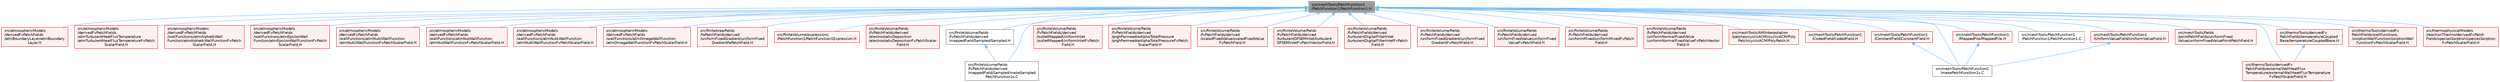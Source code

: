 digraph "src/meshTools/PatchFunction1/PatchFunction1/PatchFunction1.H"
{
 // LATEX_PDF_SIZE
  bgcolor="transparent";
  edge [fontname=Helvetica,fontsize=10,labelfontname=Helvetica,labelfontsize=10];
  node [fontname=Helvetica,fontsize=10,shape=box,height=0.2,width=0.4];
  Node1 [id="Node000001",label="src/meshTools/PatchFunction1\l/PatchFunction1/PatchFunction1.H",height=0.2,width=0.4,color="gray40", fillcolor="grey60", style="filled", fontcolor="black",tooltip=" "];
  Node1 -> Node2 [id="edge1_Node000001_Node000002",dir="back",color="steelblue1",style="solid",tooltip=" "];
  Node2 [id="Node000002",label="src/atmosphericModels\l/derivedFvPatchFields\l/atmBoundaryLayer/atmBoundary\lLayer.H",height=0.2,width=0.4,color="red", fillcolor="#FFF0F0", style="filled",URL="$atmBoundaryLayer_8H.html",tooltip=" "];
  Node1 -> Node12 [id="edge2_Node000001_Node000012",dir="back",color="steelblue1",style="solid",tooltip=" "];
  Node12 [id="Node000012",label="src/atmosphericModels\l/derivedFvPatchFields\l/atmTurbulentHeatFluxTemperature\l/atmTurbulentHeatFluxTemperatureFvPatch\lScalarField.H",height=0.2,width=0.4,color="red", fillcolor="#FFF0F0", style="filled",URL="$atmTurbulentHeatFluxTemperatureFvPatchScalarField_8H.html",tooltip=" "];
  Node1 -> Node14 [id="edge3_Node000001_Node000014",dir="back",color="steelblue1",style="solid",tooltip=" "];
  Node14 [id="Node000014",label="src/atmosphericModels\l/derivedFvPatchFields\l/wallFunctions/atmAlphatkWall\lFunction/atmAlphatkWallFunctionFvPatch\lScalarField.H",height=0.2,width=0.4,color="red", fillcolor="#FFF0F0", style="filled",URL="$atmAlphatkWallFunctionFvPatchScalarField_8H.html",tooltip=" "];
  Node1 -> Node16 [id="edge4_Node000001_Node000016",dir="back",color="steelblue1",style="solid",tooltip=" "];
  Node16 [id="Node000016",label="src/atmosphericModels\l/derivedFvPatchFields\l/wallFunctions/atmEpsilonWall\lFunction/atmEpsilonWallFunctionFvPatch\lScalarField.H",height=0.2,width=0.4,color="red", fillcolor="#FFF0F0", style="filled",URL="$atmEpsilonWallFunctionFvPatchScalarField_8H.html",tooltip=" "];
  Node1 -> Node18 [id="edge5_Node000001_Node000018",dir="back",color="steelblue1",style="solid",tooltip=" "];
  Node18 [id="Node000018",label="src/atmosphericModels\l/derivedFvPatchFields\l/wallFunctions/atmNutUWallFunction\l/atmNutUWallFunctionFvPatchScalarField.H",height=0.2,width=0.4,color="red", fillcolor="#FFF0F0", style="filled",URL="$atmNutUWallFunctionFvPatchScalarField_8H.html",tooltip=" "];
  Node1 -> Node20 [id="edge6_Node000001_Node000020",dir="back",color="steelblue1",style="solid",tooltip=" "];
  Node20 [id="Node000020",label="src/atmosphericModels\l/derivedFvPatchFields\l/wallFunctions/atmNutWallFunction\l/atmNutWallFunctionFvPatchScalarField.H",height=0.2,width=0.4,color="red", fillcolor="#FFF0F0", style="filled",URL="$atmNutWallFunctionFvPatchScalarField_8H.html",tooltip=" "];
  Node1 -> Node22 [id="edge7_Node000001_Node000022",dir="back",color="steelblue1",style="solid",tooltip=" "];
  Node22 [id="Node000022",label="src/atmosphericModels\l/derivedFvPatchFields\l/wallFunctions/atmNutkWallFunction\l/atmNutkWallFunctionFvPatchScalarField.H",height=0.2,width=0.4,color="red", fillcolor="#FFF0F0", style="filled",URL="$atmNutkWallFunctionFvPatchScalarField_8H.html",tooltip=" "];
  Node1 -> Node24 [id="edge8_Node000001_Node000024",dir="back",color="steelblue1",style="solid",tooltip=" "];
  Node24 [id="Node000024",label="src/atmosphericModels\l/derivedFvPatchFields\l/wallFunctions/atmOmegaWallFunction\l/atmOmegaWallFunctionFvPatchScalarField.H",height=0.2,width=0.4,color="red", fillcolor="#FFF0F0", style="filled",URL="$atmOmegaWallFunctionFvPatchScalarField_8H.html",tooltip=" "];
  Node1 -> Node26 [id="edge9_Node000001_Node000026",dir="back",color="steelblue1",style="solid",tooltip=" "];
  Node26 [id="Node000026",label="src/finiteArea/fields\l/faPatchFields/derived\l/uniformFixedGradient/uniformFixed\lGradientFaPatchField.H",height=0.2,width=0.4,color="red", fillcolor="#FFF0F0", style="filled",URL="$uniformFixedGradientFaPatchField_8H.html",tooltip=" "];
  Node1 -> Node29 [id="edge10_Node000001_Node000029",dir="back",color="steelblue1",style="solid",tooltip=" "];
  Node29 [id="Node000029",label="src/finiteVolume/expressions\l/PatchFunction1/PatchFunction1Expression.H",height=0.2,width=0.4,color="red", fillcolor="#FFF0F0", style="filled",URL="$PatchFunction1Expression_8H.html",tooltip=" "];
  Node1 -> Node32 [id="edge11_Node000001_Node000032",dir="back",color="steelblue1",style="solid",tooltip=" "];
  Node32 [id="Node000032",label="src/finiteVolume/fields\l/fvPatchFields/derived\l/electrostaticDeposition\l/electrostaticDepositionFvPatchScalar\lField.H",height=0.2,width=0.4,color="red", fillcolor="#FFF0F0", style="filled",URL="$electrostaticDepositionFvPatchScalarField_8H.html",tooltip=" "];
  Node1 -> Node34 [id="edge12_Node000001_Node000034",dir="back",color="steelblue1",style="solid",tooltip=" "];
  Node34 [id="Node000034",label="src/finiteVolume/fields\l/fvPatchFields/derived\l/mappedField/Sampled/Sampled.H",height=0.2,width=0.4,color="grey40", fillcolor="white", style="filled",URL="$Sampled_8H.html",tooltip=" "];
  Node34 -> Node35 [id="edge13_Node000034_Node000035",dir="back",color="steelblue1",style="solid",tooltip=" "];
  Node35 [id="Node000035",label="src/finiteVolume/fields\l/fvPatchFields/derived\l/mappedField/Sampled/makeSampled\lPatchFunction1s.C",height=0.2,width=0.4,color="grey40", fillcolor="white", style="filled",URL="$makeSampledPatchFunction1s_8C.html",tooltip=" "];
  Node1 -> Node35 [id="edge14_Node000001_Node000035",dir="back",color="steelblue1",style="solid",tooltip=" "];
  Node1 -> Node36 [id="edge15_Node000001_Node000036",dir="back",color="steelblue1",style="solid",tooltip=" "];
  Node36 [id="Node000036",label="src/finiteVolume/fields\l/fvPatchFields/derived\l/outletMappedUniformInlet\l/outletMappedUniformInletFvPatch\lField.H",height=0.2,width=0.4,color="red", fillcolor="#FFF0F0", style="filled",URL="$outletMappedUniformInletFvPatchField_8H.html",tooltip=" "];
  Node1 -> Node40 [id="edge16_Node000001_Node000040",dir="back",color="steelblue1",style="solid",tooltip=" "];
  Node40 [id="Node000040",label="src/finiteVolume/fields\l/fvPatchFields/derived\l/prghPermeableAlphaTotalPressure\l/prghPermeableAlphaTotalPressureFvPatch\lScalarField.H",height=0.2,width=0.4,color="red", fillcolor="#FFF0F0", style="filled",URL="$prghPermeableAlphaTotalPressureFvPatchScalarField_8H.html",tooltip=" "];
  Node1 -> Node42 [id="edge17_Node000001_Node000042",dir="back",color="steelblue1",style="solid",tooltip=" "];
  Node42 [id="Node000042",label="src/finiteVolume/fields\l/fvPatchFields/derived\l/scaledFixedValue/scaledFixedValue\lFvPatchField.H",height=0.2,width=0.4,color="red", fillcolor="#FFF0F0", style="filled",URL="$scaledFixedValueFvPatchField_8H.html",tooltip=" "];
  Node1 -> Node46 [id="edge18_Node000001_Node000046",dir="back",color="steelblue1",style="solid",tooltip=" "];
  Node46 [id="Node000046",label="src/finiteVolume/fields\l/fvPatchFields/derived\l/turbulentDFSEMInlet/turbulent\lDFSEMInletFvPatchVectorField.H",height=0.2,width=0.4,color="red", fillcolor="#FFF0F0", style="filled",URL="$turbulentDFSEMInletFvPatchVectorField_8H.html",tooltip=" "];
  Node1 -> Node49 [id="edge19_Node000001_Node000049",dir="back",color="steelblue1",style="solid",tooltip=" "];
  Node49 [id="Node000049",label="src/finiteVolume/fields\l/fvPatchFields/derived\l/turbulentDigitalFilterInlet\l/turbulentDigitalFilterInletFvPatch\lField.H",height=0.2,width=0.4,color="red", fillcolor="#FFF0F0", style="filled",URL="$turbulentDigitalFilterInletFvPatchField_8H.html",tooltip=" "];
  Node1 -> Node52 [id="edge20_Node000001_Node000052",dir="back",color="steelblue1",style="solid",tooltip=" "];
  Node52 [id="Node000052",label="src/finiteVolume/fields\l/fvPatchFields/derived\l/uniformFixedGradient/uniformFixed\lGradientFvPatchField.H",height=0.2,width=0.4,color="red", fillcolor="#FFF0F0", style="filled",URL="$uniformFixedGradientFvPatchField_8H.html",tooltip=" "];
  Node1 -> Node55 [id="edge21_Node000001_Node000055",dir="back",color="steelblue1",style="solid",tooltip=" "];
  Node55 [id="Node000055",label="src/finiteVolume/fields\l/fvPatchFields/derived\l/uniformFixedValue/uniformFixed\lValueFvPatchField.H",height=0.2,width=0.4,color="red", fillcolor="#FFF0F0", style="filled",URL="$uniformFixedValueFvPatchField_8H.html",tooltip=" "];
  Node1 -> Node58 [id="edge22_Node000001_Node000058",dir="back",color="steelblue1",style="solid",tooltip=" "];
  Node58 [id="Node000058",label="src/finiteVolume/fields\l/fvPatchFields/derived\l/uniformMixed/uniformMixedFvPatch\lField.H",height=0.2,width=0.4,color="red", fillcolor="#FFF0F0", style="filled",URL="$uniformMixedFvPatchField_8H.html",tooltip=" "];
  Node1 -> Node61 [id="edge23_Node000001_Node000061",dir="back",color="steelblue1",style="solid",tooltip=" "];
  Node61 [id="Node000061",label="src/finiteVolume/fields\l/fvPatchFields/derived\l/uniformNormalFixedValue\l/uniformNormalFixedValueFvPatchVector\lField.H",height=0.2,width=0.4,color="red", fillcolor="#FFF0F0", style="filled",URL="$uniformNormalFixedValueFvPatchVectorField_8H.html",tooltip=" "];
  Node1 -> Node63 [id="edge24_Node000001_Node000063",dir="back",color="steelblue1",style="solid",tooltip=" "];
  Node63 [id="Node000063",label="src/meshTools/AMIInterpolation\l/patches/cyclicACMI/cyclicACMIPoly\lPatch/cyclicACMIPolyPatch.H",height=0.2,width=0.4,color="red", fillcolor="#FFF0F0", style="filled",URL="$cyclicACMIPolyPatch_8H.html",tooltip=" "];
  Node1 -> Node88 [id="edge25_Node000001_Node000088",dir="back",color="steelblue1",style="solid",tooltip=" "];
  Node88 [id="Node000088",label="src/meshTools/PatchFunction1\l/CodedField/CodedField.H",height=0.2,width=0.4,color="red", fillcolor="#FFF0F0", style="filled",URL="$CodedField_8H.html",tooltip=" "];
  Node1 -> Node90 [id="edge26_Node000001_Node000090",dir="back",color="steelblue1",style="solid",tooltip=" "];
  Node90 [id="Node000090",label="src/meshTools/PatchFunction1\l/ConstantField/ConstantField.H",height=0.2,width=0.4,color="red", fillcolor="#FFF0F0", style="filled",URL="$ConstantField_8H.html",tooltip=" "];
  Node90 -> Node94 [id="edge27_Node000090_Node000094",dir="back",color="steelblue1",style="solid",tooltip=" "];
  Node94 [id="Node000094",label="src/meshTools/PatchFunction1\l/makePatchFunction1s.C",height=0.2,width=0.4,color="grey40", fillcolor="white", style="filled",URL="$makePatchFunction1s_8C.html",tooltip=" "];
  Node1 -> Node95 [id="edge28_Node000001_Node000095",dir="back",color="steelblue1",style="solid",tooltip=" "];
  Node95 [id="Node000095",label="src/meshTools/PatchFunction1\l/MappedFile/MappedFile.H",height=0.2,width=0.4,color="red", fillcolor="#FFF0F0", style="filled",URL="$MappedFile_8H.html",tooltip=" "];
  Node95 -> Node94 [id="edge29_Node000095_Node000094",dir="back",color="steelblue1",style="solid",tooltip=" "];
  Node1 -> Node101 [id="edge30_Node000001_Node000101",dir="back",color="steelblue1",style="solid",tooltip=" "];
  Node101 [id="Node000101",label="src/meshTools/PatchFunction1\l/PatchFunction1/PatchFunction1.C",height=0.2,width=0.4,color="grey40", fillcolor="white", style="filled",URL="$PatchFunction1_8C.html",tooltip=" "];
  Node1 -> Node102 [id="edge31_Node000001_Node000102",dir="back",color="steelblue1",style="solid",tooltip=" "];
  Node102 [id="Node000102",label="src/meshTools/PatchFunction1\l/UniformValueField/UniformValueField.H",height=0.2,width=0.4,color="red", fillcolor="#FFF0F0", style="filled",URL="$UniformValueField_8H.html",tooltip=" "];
  Node102 -> Node94 [id="edge32_Node000102_Node000094",dir="back",color="steelblue1",style="solid",tooltip=" "];
  Node1 -> Node94 [id="edge33_Node000001_Node000094",dir="back",color="steelblue1",style="solid",tooltip=" "];
  Node1 -> Node106 [id="edge34_Node000001_Node000106",dir="back",color="steelblue1",style="solid",tooltip=" "];
  Node106 [id="Node000106",label="src/meshTools/fields\l/pointPatchFields/uniformFixed\lValue/uniformFixedValuePointPatchField.H",height=0.2,width=0.4,color="red", fillcolor="#FFF0F0", style="filled",URL="$uniformFixedValuePointPatchField_8H.html",tooltip=" "];
  Node1 -> Node109 [id="edge35_Node000001_Node000109",dir="back",color="steelblue1",style="solid",tooltip=" "];
  Node109 [id="Node000109",label="src/thermoTools/derivedFv\lPatchFields/externalWallHeatFlux\lTemperature/externalWallHeatFluxTemperature\lFvPatchScalarField.H",height=0.2,width=0.4,color="red", fillcolor="#FFF0F0", style="filled",URL="$externalWallHeatFluxTemperatureFvPatchScalarField_8H.html",tooltip=" "];
  Node1 -> Node111 [id="edge36_Node000001_Node000111",dir="back",color="steelblue1",style="solid",tooltip=" "];
  Node111 [id="Node000111",label="src/thermoTools/derivedFv\lPatchFields/temperatureCoupled\lBase/temperatureCoupledBase.H",height=0.2,width=0.4,color="red", fillcolor="#FFF0F0", style="filled",URL="$temperatureCoupledBase_8H.html",tooltip=" "];
  Node111 -> Node109 [id="edge37_Node000111_Node000109",dir="back",color="steelblue1",style="solid",tooltip=" "];
  Node1 -> Node129 [id="edge38_Node000001_Node000129",dir="back",color="steelblue1",style="solid",tooltip=" "];
  Node129 [id="Node000129",label="src/thermoTools/derivedFv\lPatchFields/wallFunctions\l/sorptionWallFunction/sorptionWall\lFunctionFvPatchScalarField.H",height=0.2,width=0.4,color="red", fillcolor="#FFF0F0", style="filled",URL="$sorptionWallFunctionFvPatchScalarField_8H.html",tooltip=" "];
  Node1 -> Node131 [id="edge39_Node000001_Node000131",dir="back",color="steelblue1",style="solid",tooltip=" "];
  Node131 [id="Node000131",label="src/thermophysicalModels\l/reactionThermo/derivedFvPatch\lFields/speciesSorption/speciesSorption\lFvPatchScalarField.H",height=0.2,width=0.4,color="red", fillcolor="#FFF0F0", style="filled",URL="$speciesSorptionFvPatchScalarField_8H.html",tooltip=" "];
}
